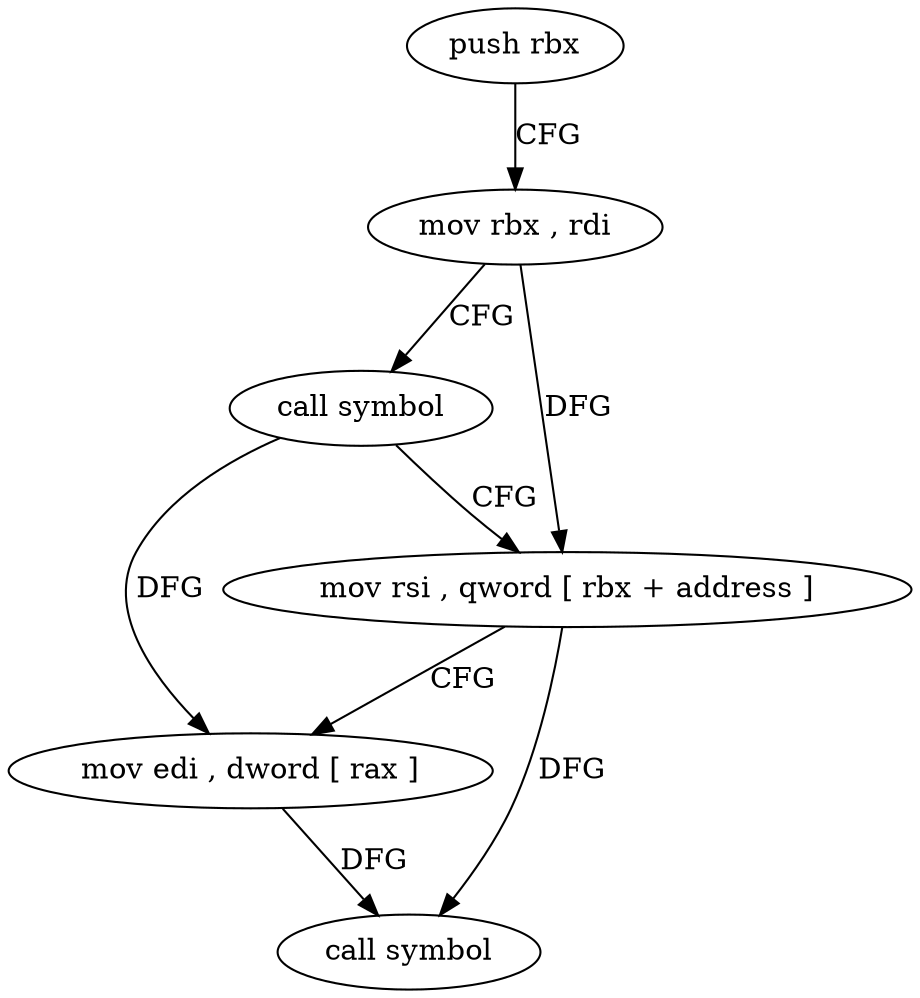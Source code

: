 digraph "func" {
"4208415" [label = "push rbx" ]
"4208416" [label = "mov rbx , rdi" ]
"4208419" [label = "call symbol" ]
"4208424" [label = "mov rsi , qword [ rbx + address ]" ]
"4208428" [label = "mov edi , dword [ rax ]" ]
"4208430" [label = "call symbol" ]
"4208415" -> "4208416" [ label = "CFG" ]
"4208416" -> "4208419" [ label = "CFG" ]
"4208416" -> "4208424" [ label = "DFG" ]
"4208419" -> "4208424" [ label = "CFG" ]
"4208419" -> "4208428" [ label = "DFG" ]
"4208424" -> "4208428" [ label = "CFG" ]
"4208424" -> "4208430" [ label = "DFG" ]
"4208428" -> "4208430" [ label = "DFG" ]
}
